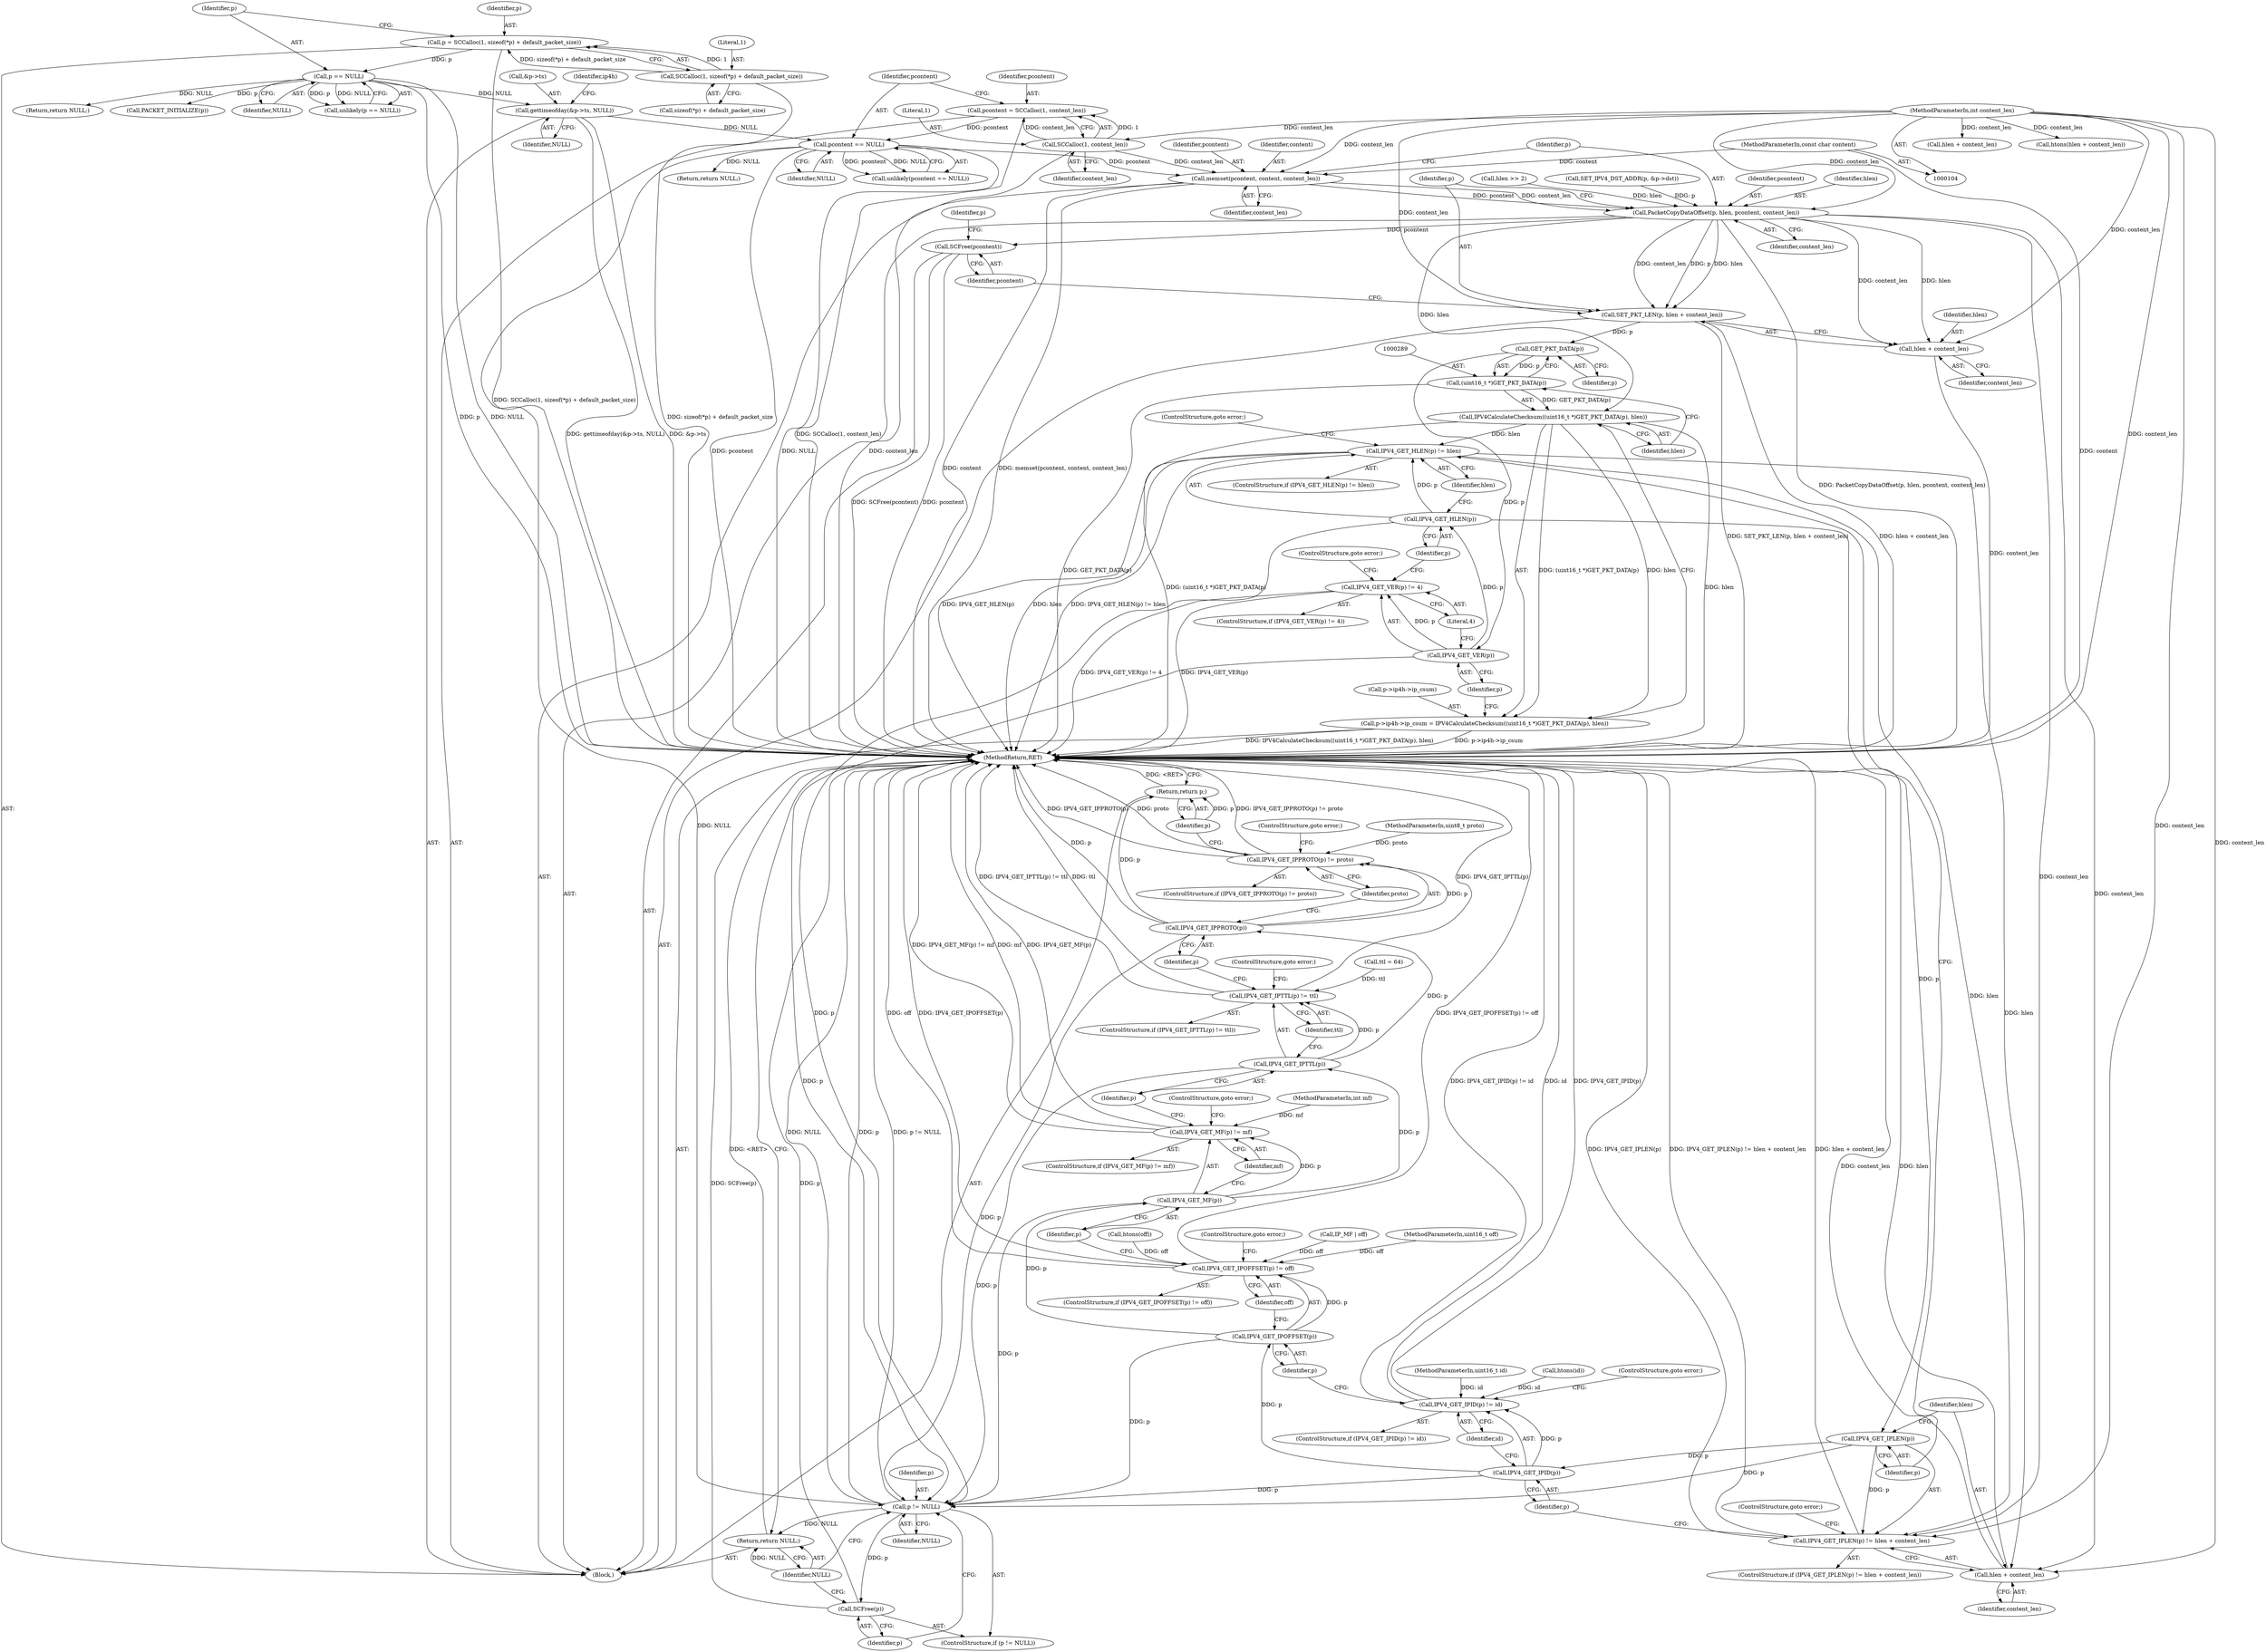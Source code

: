 digraph "0_suricata_4a04f814b15762eb446a5ead4d69d021512df6f8_0@API" {
"1000265" [label="(Call,memset(pcontent, content, content_len))"];
"1000260" [label="(Call,pcontent == NULL)"];
"1000253" [label="(Call,pcontent = SCCalloc(1, content_len))"];
"1000255" [label="(Call,SCCalloc(1, content_len))"];
"1000110" [label="(MethodParameterIn,int content_len)"];
"1000144" [label="(Call,gettimeofday(&p->ts, NULL))"];
"1000137" [label="(Call,p == NULL)"];
"1000126" [label="(Call,p = SCCalloc(1, sizeof(*p) + default_packet_size))"];
"1000128" [label="(Call,SCCalloc(1, sizeof(*p) + default_packet_size))"];
"1000109" [label="(MethodParameterIn,const char content)"];
"1000269" [label="(Call,PacketCopyDataOffset(p, hlen, pcontent, content_len))"];
"1000274" [label="(Call,SET_PKT_LEN(p, hlen + content_len))"];
"1000290" [label="(Call,GET_PKT_DATA(p))"];
"1000288" [label="(Call,(uint16_t *)GET_PKT_DATA(p))"];
"1000287" [label="(Call,IPV4CalculateChecksum((uint16_t *)GET_PKT_DATA(p), hlen))"];
"1000281" [label="(Call,p->ip4h->ip_csum = IPV4CalculateChecksum((uint16_t *)GET_PKT_DATA(p), hlen))"];
"1000300" [label="(Call,IPV4_GET_HLEN(p) != hlen)"];
"1000306" [label="(Call,IPV4_GET_IPLEN(p) != hlen + content_len)"];
"1000309" [label="(Call,hlen + content_len)"];
"1000295" [label="(Call,IPV4_GET_VER(p))"];
"1000294" [label="(Call,IPV4_GET_VER(p) != 4)"];
"1000301" [label="(Call,IPV4_GET_HLEN(p))"];
"1000307" [label="(Call,IPV4_GET_IPLEN(p))"];
"1000315" [label="(Call,IPV4_GET_IPID(p))"];
"1000314" [label="(Call,IPV4_GET_IPID(p) != id)"];
"1000321" [label="(Call,IPV4_GET_IPOFFSET(p))"];
"1000320" [label="(Call,IPV4_GET_IPOFFSET(p) != off)"];
"1000327" [label="(Call,IPV4_GET_MF(p))"];
"1000326" [label="(Call,IPV4_GET_MF(p) != mf)"];
"1000333" [label="(Call,IPV4_GET_IPTTL(p))"];
"1000332" [label="(Call,IPV4_GET_IPTTL(p) != ttl)"];
"1000339" [label="(Call,IPV4_GET_IPPROTO(p))"];
"1000338" [label="(Call,IPV4_GET_IPPROTO(p) != proto)"];
"1000343" [label="(Return,return p;)"];
"1000347" [label="(Call,p != NULL)"];
"1000350" [label="(Call,SCFree(p))"];
"1000352" [label="(Return,return NULL;)"];
"1000276" [label="(Call,hlen + content_len)"];
"1000279" [label="(Call,SCFree(pcontent))"];
"1000309" [label="(Call,hlen + content_len)"];
"1000339" [label="(Call,IPV4_GET_IPPROTO(p))"];
"1000145" [label="(Call,&p->ts)"];
"1000311" [label="(Identifier,content_len)"];
"1000333" [label="(Call,IPV4_GET_IPTTL(p))"];
"1000332" [label="(Call,IPV4_GET_IPTTL(p) != ttl)"];
"1000335" [label="(Identifier,ttl)"];
"1000265" [label="(Call,memset(pcontent, content, content_len))"];
"1000287" [label="(Call,IPV4CalculateChecksum((uint16_t *)GET_PKT_DATA(p), hlen))"];
"1000330" [label="(ControlStructure,goto error;)"];
"1000295" [label="(Call,IPV4_GET_VER(p))"];
"1000271" [label="(Identifier,hlen)"];
"1000318" [label="(ControlStructure,goto error;)"];
"1000346" [label="(ControlStructure,if (p != NULL))"];
"1000331" [label="(ControlStructure,if (IPV4_GET_IPTTL(p) != ttl))"];
"1000294" [label="(Call,IPV4_GET_VER(p) != 4)"];
"1000281" [label="(Call,p->ip4h->ip_csum = IPV4CalculateChecksum((uint16_t *)GET_PKT_DATA(p), hlen))"];
"1000343" [label="(Return,return p;)"];
"1000255" [label="(Call,SCCalloc(1, content_len))"];
"1000263" [label="(Return,return NULL;)"];
"1000276" [label="(Call,hlen + content_len)"];
"1000254" [label="(Identifier,pcontent)"];
"1000341" [label="(Identifier,proto)"];
"1000351" [label="(Identifier,p)"];
"1000279" [label="(Call,SCFree(pcontent))"];
"1000260" [label="(Call,pcontent == NULL)"];
"1000139" [label="(Identifier,NULL)"];
"1000121" [label="(Call,ttl = 64)"];
"1000336" [label="(ControlStructure,goto error;)"];
"1000347" [label="(Call,p != NULL)"];
"1000256" [label="(Literal,1)"];
"1000130" [label="(Call,sizeof(*p) + default_packet_size)"];
"1000277" [label="(Identifier,hlen)"];
"1000326" [label="(Call,IPV4_GET_MF(p) != mf)"];
"1000322" [label="(Identifier,p)"];
"1000278" [label="(Identifier,content_len)"];
"1000352" [label="(Return,return NULL;)"];
"1000315" [label="(Call,IPV4_GET_IPID(p))"];
"1000296" [label="(Identifier,p)"];
"1000284" [label="(Identifier,p)"];
"1000338" [label="(Call,IPV4_GET_IPPROTO(p) != proto)"];
"1000168" [label="(Call,htons(hlen + content_len))"];
"1000305" [label="(ControlStructure,if (IPV4_GET_IPLEN(p) != hlen + content_len))"];
"1000269" [label="(Call,PacketCopyDataOffset(p, hlen, pcontent, content_len))"];
"1000273" [label="(Identifier,content_len)"];
"1000261" [label="(Identifier,pcontent)"];
"1000297" [label="(Literal,4)"];
"1000253" [label="(Call,pcontent = SCCalloc(1, content_len))"];
"1000292" [label="(Identifier,hlen)"];
"1000312" [label="(ControlStructure,goto error;)"];
"1000138" [label="(Identifier,p)"];
"1000108" [label="(MethodParameterIn,int mf)"];
"1000109" [label="(MethodParameterIn,const char content)"];
"1000349" [label="(Identifier,NULL)"];
"1000291" [label="(Identifier,p)"];
"1000110" [label="(MethodParameterIn,int content_len)"];
"1000107" [label="(MethodParameterIn,uint16_t off)"];
"1000316" [label="(Identifier,p)"];
"1000262" [label="(Identifier,NULL)"];
"1000290" [label="(Call,GET_PKT_DATA(p))"];
"1000270" [label="(Identifier,p)"];
"1000105" [label="(MethodParameterIn,uint8_t proto)"];
"1000302" [label="(Identifier,p)"];
"1000327" [label="(Call,IPV4_GET_MF(p))"];
"1000344" [label="(Identifier,p)"];
"1000140" [label="(Return,return NULL;)"];
"1000161" [label="(Call,hlen >> 2)"];
"1000340" [label="(Identifier,p)"];
"1000257" [label="(Identifier,content_len)"];
"1000354" [label="(MethodReturn,RET)"];
"1000350" [label="(Call,SCFree(p))"];
"1000137" [label="(Call,p == NULL)"];
"1000303" [label="(Identifier,hlen)"];
"1000342" [label="(ControlStructure,goto error;)"];
"1000282" [label="(Call,p->ip4h->ip_csum)"];
"1000319" [label="(ControlStructure,if (IPV4_GET_IPOFFSET(p) != off))"];
"1000199" [label="(Call,htons(off))"];
"1000247" [label="(Call,SET_IPV4_DST_ADDR(p, &p->dst))"];
"1000144" [label="(Call,gettimeofday(&p->ts, NULL))"];
"1000136" [label="(Call,unlikely(p == NULL))"];
"1000293" [label="(ControlStructure,if (IPV4_GET_VER(p) != 4))"];
"1000111" [label="(Block,)"];
"1000314" [label="(Call,IPV4_GET_IPID(p) != id)"];
"1000128" [label="(Call,SCCalloc(1, sizeof(*p) + default_packet_size))"];
"1000308" [label="(Identifier,p)"];
"1000324" [label="(ControlStructure,goto error;)"];
"1000106" [label="(MethodParameterIn,uint16_t id)"];
"1000267" [label="(Identifier,content)"];
"1000274" [label="(Call,SET_PKT_LEN(p, hlen + content_len))"];
"1000298" [label="(ControlStructure,goto error;)"];
"1000191" [label="(Call,IP_MF | off)"];
"1000323" [label="(Identifier,off)"];
"1000149" [label="(Identifier,NULL)"];
"1000272" [label="(Identifier,pcontent)"];
"1000280" [label="(Identifier,pcontent)"];
"1000129" [label="(Literal,1)"];
"1000313" [label="(ControlStructure,if (IPV4_GET_IPID(p) != id))"];
"1000266" [label="(Identifier,pcontent)"];
"1000268" [label="(Identifier,content_len)"];
"1000300" [label="(Call,IPV4_GET_HLEN(p) != hlen)"];
"1000142" [label="(Call,PACKET_INITIALIZE(p))"];
"1000317" [label="(Identifier,id)"];
"1000348" [label="(Identifier,p)"];
"1000334" [label="(Identifier,p)"];
"1000329" [label="(Identifier,mf)"];
"1000353" [label="(Identifier,NULL)"];
"1000304" [label="(ControlStructure,goto error;)"];
"1000320" [label="(Call,IPV4_GET_IPOFFSET(p) != off)"];
"1000306" [label="(Call,IPV4_GET_IPLEN(p) != hlen + content_len)"];
"1000176" [label="(Call,htons(id))"];
"1000275" [label="(Identifier,p)"];
"1000152" [label="(Identifier,ip4h)"];
"1000288" [label="(Call,(uint16_t *)GET_PKT_DATA(p))"];
"1000126" [label="(Call,p = SCCalloc(1, sizeof(*p) + default_packet_size))"];
"1000299" [label="(ControlStructure,if (IPV4_GET_HLEN(p) != hlen))"];
"1000325" [label="(ControlStructure,if (IPV4_GET_MF(p) != mf))"];
"1000127" [label="(Identifier,p)"];
"1000321" [label="(Call,IPV4_GET_IPOFFSET(p))"];
"1000259" [label="(Call,unlikely(pcontent == NULL))"];
"1000307" [label="(Call,IPV4_GET_IPLEN(p))"];
"1000328" [label="(Identifier,p)"];
"1000169" [label="(Call,hlen + content_len)"];
"1000301" [label="(Call,IPV4_GET_HLEN(p))"];
"1000337" [label="(ControlStructure,if (IPV4_GET_IPPROTO(p) != proto))"];
"1000310" [label="(Identifier,hlen)"];
"1000265" -> "1000111"  [label="AST: "];
"1000265" -> "1000268"  [label="CFG: "];
"1000266" -> "1000265"  [label="AST: "];
"1000267" -> "1000265"  [label="AST: "];
"1000268" -> "1000265"  [label="AST: "];
"1000270" -> "1000265"  [label="CFG: "];
"1000265" -> "1000354"  [label="DDG: memset(pcontent, content, content_len)"];
"1000265" -> "1000354"  [label="DDG: content"];
"1000260" -> "1000265"  [label="DDG: pcontent"];
"1000109" -> "1000265"  [label="DDG: content"];
"1000255" -> "1000265"  [label="DDG: content_len"];
"1000110" -> "1000265"  [label="DDG: content_len"];
"1000265" -> "1000269"  [label="DDG: pcontent"];
"1000265" -> "1000269"  [label="DDG: content_len"];
"1000260" -> "1000259"  [label="AST: "];
"1000260" -> "1000262"  [label="CFG: "];
"1000261" -> "1000260"  [label="AST: "];
"1000262" -> "1000260"  [label="AST: "];
"1000259" -> "1000260"  [label="CFG: "];
"1000260" -> "1000354"  [label="DDG: NULL"];
"1000260" -> "1000354"  [label="DDG: pcontent"];
"1000260" -> "1000259"  [label="DDG: pcontent"];
"1000260" -> "1000259"  [label="DDG: NULL"];
"1000253" -> "1000260"  [label="DDG: pcontent"];
"1000144" -> "1000260"  [label="DDG: NULL"];
"1000260" -> "1000263"  [label="DDG: NULL"];
"1000260" -> "1000347"  [label="DDG: NULL"];
"1000253" -> "1000111"  [label="AST: "];
"1000253" -> "1000255"  [label="CFG: "];
"1000254" -> "1000253"  [label="AST: "];
"1000255" -> "1000253"  [label="AST: "];
"1000261" -> "1000253"  [label="CFG: "];
"1000253" -> "1000354"  [label="DDG: SCCalloc(1, content_len)"];
"1000255" -> "1000253"  [label="DDG: 1"];
"1000255" -> "1000253"  [label="DDG: content_len"];
"1000255" -> "1000257"  [label="CFG: "];
"1000256" -> "1000255"  [label="AST: "];
"1000257" -> "1000255"  [label="AST: "];
"1000255" -> "1000354"  [label="DDG: content_len"];
"1000110" -> "1000255"  [label="DDG: content_len"];
"1000110" -> "1000104"  [label="AST: "];
"1000110" -> "1000354"  [label="DDG: content_len"];
"1000110" -> "1000168"  [label="DDG: content_len"];
"1000110" -> "1000169"  [label="DDG: content_len"];
"1000110" -> "1000269"  [label="DDG: content_len"];
"1000110" -> "1000274"  [label="DDG: content_len"];
"1000110" -> "1000276"  [label="DDG: content_len"];
"1000110" -> "1000306"  [label="DDG: content_len"];
"1000110" -> "1000309"  [label="DDG: content_len"];
"1000144" -> "1000111"  [label="AST: "];
"1000144" -> "1000149"  [label="CFG: "];
"1000145" -> "1000144"  [label="AST: "];
"1000149" -> "1000144"  [label="AST: "];
"1000152" -> "1000144"  [label="CFG: "];
"1000144" -> "1000354"  [label="DDG: gettimeofday(&p->ts, NULL)"];
"1000144" -> "1000354"  [label="DDG: &p->ts"];
"1000137" -> "1000144"  [label="DDG: NULL"];
"1000137" -> "1000136"  [label="AST: "];
"1000137" -> "1000139"  [label="CFG: "];
"1000138" -> "1000137"  [label="AST: "];
"1000139" -> "1000137"  [label="AST: "];
"1000136" -> "1000137"  [label="CFG: "];
"1000137" -> "1000354"  [label="DDG: NULL"];
"1000137" -> "1000354"  [label="DDG: p"];
"1000137" -> "1000136"  [label="DDG: p"];
"1000137" -> "1000136"  [label="DDG: NULL"];
"1000126" -> "1000137"  [label="DDG: p"];
"1000137" -> "1000140"  [label="DDG: NULL"];
"1000137" -> "1000142"  [label="DDG: p"];
"1000126" -> "1000111"  [label="AST: "];
"1000126" -> "1000128"  [label="CFG: "];
"1000127" -> "1000126"  [label="AST: "];
"1000128" -> "1000126"  [label="AST: "];
"1000138" -> "1000126"  [label="CFG: "];
"1000126" -> "1000354"  [label="DDG: SCCalloc(1, sizeof(*p) + default_packet_size)"];
"1000128" -> "1000126"  [label="DDG: 1"];
"1000128" -> "1000126"  [label="DDG: sizeof(*p) + default_packet_size"];
"1000128" -> "1000130"  [label="CFG: "];
"1000129" -> "1000128"  [label="AST: "];
"1000130" -> "1000128"  [label="AST: "];
"1000128" -> "1000354"  [label="DDG: sizeof(*p) + default_packet_size"];
"1000109" -> "1000104"  [label="AST: "];
"1000109" -> "1000354"  [label="DDG: content"];
"1000269" -> "1000111"  [label="AST: "];
"1000269" -> "1000273"  [label="CFG: "];
"1000270" -> "1000269"  [label="AST: "];
"1000271" -> "1000269"  [label="AST: "];
"1000272" -> "1000269"  [label="AST: "];
"1000273" -> "1000269"  [label="AST: "];
"1000275" -> "1000269"  [label="CFG: "];
"1000269" -> "1000354"  [label="DDG: PacketCopyDataOffset(p, hlen, pcontent, content_len)"];
"1000247" -> "1000269"  [label="DDG: p"];
"1000161" -> "1000269"  [label="DDG: hlen"];
"1000269" -> "1000274"  [label="DDG: p"];
"1000269" -> "1000274"  [label="DDG: hlen"];
"1000269" -> "1000274"  [label="DDG: content_len"];
"1000269" -> "1000276"  [label="DDG: hlen"];
"1000269" -> "1000276"  [label="DDG: content_len"];
"1000269" -> "1000279"  [label="DDG: pcontent"];
"1000269" -> "1000287"  [label="DDG: hlen"];
"1000269" -> "1000306"  [label="DDG: content_len"];
"1000269" -> "1000309"  [label="DDG: content_len"];
"1000274" -> "1000111"  [label="AST: "];
"1000274" -> "1000276"  [label="CFG: "];
"1000275" -> "1000274"  [label="AST: "];
"1000276" -> "1000274"  [label="AST: "];
"1000280" -> "1000274"  [label="CFG: "];
"1000274" -> "1000354"  [label="DDG: SET_PKT_LEN(p, hlen + content_len)"];
"1000274" -> "1000354"  [label="DDG: hlen + content_len"];
"1000274" -> "1000290"  [label="DDG: p"];
"1000290" -> "1000288"  [label="AST: "];
"1000290" -> "1000291"  [label="CFG: "];
"1000291" -> "1000290"  [label="AST: "];
"1000288" -> "1000290"  [label="CFG: "];
"1000290" -> "1000288"  [label="DDG: p"];
"1000290" -> "1000295"  [label="DDG: p"];
"1000288" -> "1000287"  [label="AST: "];
"1000289" -> "1000288"  [label="AST: "];
"1000292" -> "1000288"  [label="CFG: "];
"1000288" -> "1000354"  [label="DDG: GET_PKT_DATA(p)"];
"1000288" -> "1000287"  [label="DDG: GET_PKT_DATA(p)"];
"1000287" -> "1000281"  [label="AST: "];
"1000287" -> "1000292"  [label="CFG: "];
"1000292" -> "1000287"  [label="AST: "];
"1000281" -> "1000287"  [label="CFG: "];
"1000287" -> "1000354"  [label="DDG: hlen"];
"1000287" -> "1000354"  [label="DDG: (uint16_t *)GET_PKT_DATA(p)"];
"1000287" -> "1000281"  [label="DDG: (uint16_t *)GET_PKT_DATA(p)"];
"1000287" -> "1000281"  [label="DDG: hlen"];
"1000287" -> "1000300"  [label="DDG: hlen"];
"1000281" -> "1000111"  [label="AST: "];
"1000282" -> "1000281"  [label="AST: "];
"1000296" -> "1000281"  [label="CFG: "];
"1000281" -> "1000354"  [label="DDG: p->ip4h->ip_csum"];
"1000281" -> "1000354"  [label="DDG: IPV4CalculateChecksum((uint16_t *)GET_PKT_DATA(p), hlen)"];
"1000300" -> "1000299"  [label="AST: "];
"1000300" -> "1000303"  [label="CFG: "];
"1000301" -> "1000300"  [label="AST: "];
"1000303" -> "1000300"  [label="AST: "];
"1000304" -> "1000300"  [label="CFG: "];
"1000308" -> "1000300"  [label="CFG: "];
"1000300" -> "1000354"  [label="DDG: IPV4_GET_HLEN(p)"];
"1000300" -> "1000354"  [label="DDG: hlen"];
"1000300" -> "1000354"  [label="DDG: IPV4_GET_HLEN(p) != hlen"];
"1000301" -> "1000300"  [label="DDG: p"];
"1000300" -> "1000306"  [label="DDG: hlen"];
"1000300" -> "1000309"  [label="DDG: hlen"];
"1000306" -> "1000305"  [label="AST: "];
"1000306" -> "1000309"  [label="CFG: "];
"1000307" -> "1000306"  [label="AST: "];
"1000309" -> "1000306"  [label="AST: "];
"1000312" -> "1000306"  [label="CFG: "];
"1000316" -> "1000306"  [label="CFG: "];
"1000306" -> "1000354"  [label="DDG: hlen + content_len"];
"1000306" -> "1000354"  [label="DDG: IPV4_GET_IPLEN(p)"];
"1000306" -> "1000354"  [label="DDG: IPV4_GET_IPLEN(p) != hlen + content_len"];
"1000307" -> "1000306"  [label="DDG: p"];
"1000309" -> "1000311"  [label="CFG: "];
"1000310" -> "1000309"  [label="AST: "];
"1000311" -> "1000309"  [label="AST: "];
"1000309" -> "1000354"  [label="DDG: content_len"];
"1000309" -> "1000354"  [label="DDG: hlen"];
"1000295" -> "1000294"  [label="AST: "];
"1000295" -> "1000296"  [label="CFG: "];
"1000296" -> "1000295"  [label="AST: "];
"1000297" -> "1000295"  [label="CFG: "];
"1000295" -> "1000294"  [label="DDG: p"];
"1000295" -> "1000301"  [label="DDG: p"];
"1000295" -> "1000347"  [label="DDG: p"];
"1000294" -> "1000293"  [label="AST: "];
"1000294" -> "1000297"  [label="CFG: "];
"1000297" -> "1000294"  [label="AST: "];
"1000298" -> "1000294"  [label="CFG: "];
"1000302" -> "1000294"  [label="CFG: "];
"1000294" -> "1000354"  [label="DDG: IPV4_GET_VER(p) != 4"];
"1000294" -> "1000354"  [label="DDG: IPV4_GET_VER(p)"];
"1000301" -> "1000302"  [label="CFG: "];
"1000302" -> "1000301"  [label="AST: "];
"1000303" -> "1000301"  [label="CFG: "];
"1000301" -> "1000307"  [label="DDG: p"];
"1000301" -> "1000347"  [label="DDG: p"];
"1000307" -> "1000308"  [label="CFG: "];
"1000308" -> "1000307"  [label="AST: "];
"1000310" -> "1000307"  [label="CFG: "];
"1000307" -> "1000315"  [label="DDG: p"];
"1000307" -> "1000347"  [label="DDG: p"];
"1000315" -> "1000314"  [label="AST: "];
"1000315" -> "1000316"  [label="CFG: "];
"1000316" -> "1000315"  [label="AST: "];
"1000317" -> "1000315"  [label="CFG: "];
"1000315" -> "1000314"  [label="DDG: p"];
"1000315" -> "1000321"  [label="DDG: p"];
"1000315" -> "1000347"  [label="DDG: p"];
"1000314" -> "1000313"  [label="AST: "];
"1000314" -> "1000317"  [label="CFG: "];
"1000317" -> "1000314"  [label="AST: "];
"1000318" -> "1000314"  [label="CFG: "];
"1000322" -> "1000314"  [label="CFG: "];
"1000314" -> "1000354"  [label="DDG: IPV4_GET_IPID(p)"];
"1000314" -> "1000354"  [label="DDG: IPV4_GET_IPID(p) != id"];
"1000314" -> "1000354"  [label="DDG: id"];
"1000176" -> "1000314"  [label="DDG: id"];
"1000106" -> "1000314"  [label="DDG: id"];
"1000321" -> "1000320"  [label="AST: "];
"1000321" -> "1000322"  [label="CFG: "];
"1000322" -> "1000321"  [label="AST: "];
"1000323" -> "1000321"  [label="CFG: "];
"1000321" -> "1000320"  [label="DDG: p"];
"1000321" -> "1000327"  [label="DDG: p"];
"1000321" -> "1000347"  [label="DDG: p"];
"1000320" -> "1000319"  [label="AST: "];
"1000320" -> "1000323"  [label="CFG: "];
"1000323" -> "1000320"  [label="AST: "];
"1000324" -> "1000320"  [label="CFG: "];
"1000328" -> "1000320"  [label="CFG: "];
"1000320" -> "1000354"  [label="DDG: off"];
"1000320" -> "1000354"  [label="DDG: IPV4_GET_IPOFFSET(p)"];
"1000320" -> "1000354"  [label="DDG: IPV4_GET_IPOFFSET(p) != off"];
"1000199" -> "1000320"  [label="DDG: off"];
"1000191" -> "1000320"  [label="DDG: off"];
"1000107" -> "1000320"  [label="DDG: off"];
"1000327" -> "1000326"  [label="AST: "];
"1000327" -> "1000328"  [label="CFG: "];
"1000328" -> "1000327"  [label="AST: "];
"1000329" -> "1000327"  [label="CFG: "];
"1000327" -> "1000326"  [label="DDG: p"];
"1000327" -> "1000333"  [label="DDG: p"];
"1000327" -> "1000347"  [label="DDG: p"];
"1000326" -> "1000325"  [label="AST: "];
"1000326" -> "1000329"  [label="CFG: "];
"1000329" -> "1000326"  [label="AST: "];
"1000330" -> "1000326"  [label="CFG: "];
"1000334" -> "1000326"  [label="CFG: "];
"1000326" -> "1000354"  [label="DDG: IPV4_GET_MF(p) != mf"];
"1000326" -> "1000354"  [label="DDG: mf"];
"1000326" -> "1000354"  [label="DDG: IPV4_GET_MF(p)"];
"1000108" -> "1000326"  [label="DDG: mf"];
"1000333" -> "1000332"  [label="AST: "];
"1000333" -> "1000334"  [label="CFG: "];
"1000334" -> "1000333"  [label="AST: "];
"1000335" -> "1000333"  [label="CFG: "];
"1000333" -> "1000332"  [label="DDG: p"];
"1000333" -> "1000339"  [label="DDG: p"];
"1000333" -> "1000347"  [label="DDG: p"];
"1000332" -> "1000331"  [label="AST: "];
"1000332" -> "1000335"  [label="CFG: "];
"1000335" -> "1000332"  [label="AST: "];
"1000336" -> "1000332"  [label="CFG: "];
"1000340" -> "1000332"  [label="CFG: "];
"1000332" -> "1000354"  [label="DDG: IPV4_GET_IPTTL(p)"];
"1000332" -> "1000354"  [label="DDG: IPV4_GET_IPTTL(p) != ttl"];
"1000332" -> "1000354"  [label="DDG: ttl"];
"1000121" -> "1000332"  [label="DDG: ttl"];
"1000339" -> "1000338"  [label="AST: "];
"1000339" -> "1000340"  [label="CFG: "];
"1000340" -> "1000339"  [label="AST: "];
"1000341" -> "1000339"  [label="CFG: "];
"1000339" -> "1000354"  [label="DDG: p"];
"1000339" -> "1000338"  [label="DDG: p"];
"1000339" -> "1000343"  [label="DDG: p"];
"1000339" -> "1000347"  [label="DDG: p"];
"1000338" -> "1000337"  [label="AST: "];
"1000338" -> "1000341"  [label="CFG: "];
"1000341" -> "1000338"  [label="AST: "];
"1000342" -> "1000338"  [label="CFG: "];
"1000344" -> "1000338"  [label="CFG: "];
"1000338" -> "1000354"  [label="DDG: IPV4_GET_IPPROTO(p)"];
"1000338" -> "1000354"  [label="DDG: IPV4_GET_IPPROTO(p) != proto"];
"1000338" -> "1000354"  [label="DDG: proto"];
"1000105" -> "1000338"  [label="DDG: proto"];
"1000343" -> "1000111"  [label="AST: "];
"1000343" -> "1000344"  [label="CFG: "];
"1000344" -> "1000343"  [label="AST: "];
"1000354" -> "1000343"  [label="CFG: "];
"1000343" -> "1000354"  [label="DDG: <RET>"];
"1000344" -> "1000343"  [label="DDG: p"];
"1000347" -> "1000346"  [label="AST: "];
"1000347" -> "1000349"  [label="CFG: "];
"1000348" -> "1000347"  [label="AST: "];
"1000349" -> "1000347"  [label="AST: "];
"1000351" -> "1000347"  [label="CFG: "];
"1000353" -> "1000347"  [label="CFG: "];
"1000347" -> "1000354"  [label="DDG: NULL"];
"1000347" -> "1000354"  [label="DDG: p"];
"1000347" -> "1000354"  [label="DDG: p != NULL"];
"1000347" -> "1000350"  [label="DDG: p"];
"1000347" -> "1000352"  [label="DDG: NULL"];
"1000350" -> "1000346"  [label="AST: "];
"1000350" -> "1000351"  [label="CFG: "];
"1000351" -> "1000350"  [label="AST: "];
"1000353" -> "1000350"  [label="CFG: "];
"1000350" -> "1000354"  [label="DDG: p"];
"1000350" -> "1000354"  [label="DDG: SCFree(p)"];
"1000352" -> "1000111"  [label="AST: "];
"1000352" -> "1000353"  [label="CFG: "];
"1000353" -> "1000352"  [label="AST: "];
"1000354" -> "1000352"  [label="CFG: "];
"1000352" -> "1000354"  [label="DDG: <RET>"];
"1000353" -> "1000352"  [label="DDG: NULL"];
"1000276" -> "1000278"  [label="CFG: "];
"1000277" -> "1000276"  [label="AST: "];
"1000278" -> "1000276"  [label="AST: "];
"1000276" -> "1000354"  [label="DDG: content_len"];
"1000279" -> "1000111"  [label="AST: "];
"1000279" -> "1000280"  [label="CFG: "];
"1000280" -> "1000279"  [label="AST: "];
"1000284" -> "1000279"  [label="CFG: "];
"1000279" -> "1000354"  [label="DDG: pcontent"];
"1000279" -> "1000354"  [label="DDG: SCFree(pcontent)"];
}
